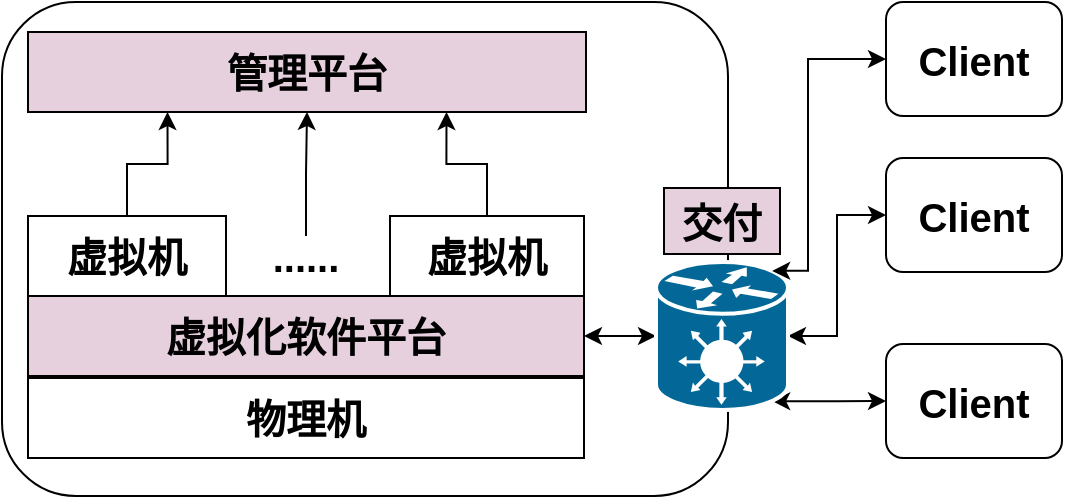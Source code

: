 <mxfile version="14.4.3" type="device"><diagram id="p_fh2zjkDN1qGgkeKK9r" name="第 1 页"><mxGraphModel dx="1106" dy="833" grid="0" gridSize="10" guides="1" tooltips="1" connect="1" arrows="1" fold="1" page="0" pageScale="1" pageWidth="827" pageHeight="1169" math="0" shadow="0"><root><mxCell id="0"/><mxCell id="1" parent="0"/><mxCell id="ucDNLckmI8tHaKeayEm0-12" value="" style="rounded=1;whiteSpace=wrap;html=1;fillColor=#FFFFFF;" vertex="1" parent="1"><mxGeometry x="109" y="386" width="363" height="247" as="geometry"/></mxCell><mxCell id="ucDNLckmI8tHaKeayEm0-1" value="&lt;font style=&quot;font-size: 20px&quot;&gt;&lt;b&gt;物理机&lt;/b&gt;&lt;/font&gt;" style="rounded=0;whiteSpace=wrap;html=1;fillColor=#FFFFFF;" vertex="1" parent="1"><mxGeometry x="122" y="574" width="278" height="40" as="geometry"/></mxCell><mxCell id="ucDNLckmI8tHaKeayEm0-11" style="edgeStyle=orthogonalEdgeStyle;rounded=0;orthogonalLoop=1;jettySize=auto;html=1;startArrow=classic;startFill=1;entryX=0;entryY=0.5;entryDx=0;entryDy=0;entryPerimeter=0;" edge="1" parent="1" source="ucDNLckmI8tHaKeayEm0-2" target="ucDNLckmI8tHaKeayEm0-13"><mxGeometry relative="1" as="geometry"><mxPoint x="464" y="553" as="targetPoint"/></mxGeometry></mxCell><mxCell id="ucDNLckmI8tHaKeayEm0-2" value="&lt;font style=&quot;font-size: 20px&quot;&gt;&lt;b&gt;虚拟化软件平台&lt;/b&gt;&lt;/font&gt;" style="rounded=0;whiteSpace=wrap;html=1;fillColor=#E6D0DE;" vertex="1" parent="1"><mxGeometry x="122" y="533" width="278" height="40" as="geometry"/></mxCell><mxCell id="ucDNLckmI8tHaKeayEm0-8" style="edgeStyle=orthogonalEdgeStyle;rounded=0;orthogonalLoop=1;jettySize=auto;html=1;exitX=0.5;exitY=0;exitDx=0;exitDy=0;entryX=0.25;entryY=1;entryDx=0;entryDy=0;" edge="1" parent="1" source="ucDNLckmI8tHaKeayEm0-3" target="ucDNLckmI8tHaKeayEm0-4"><mxGeometry relative="1" as="geometry"/></mxCell><mxCell id="ucDNLckmI8tHaKeayEm0-3" value="&lt;font style=&quot;font-size: 20px&quot;&gt;&lt;b&gt;虚拟机&lt;/b&gt;&lt;/font&gt;" style="rounded=0;whiteSpace=wrap;html=1;fillColor=#FFFFFF;" vertex="1" parent="1"><mxGeometry x="122" y="493" width="99" height="40" as="geometry"/></mxCell><mxCell id="ucDNLckmI8tHaKeayEm0-4" value="&lt;font style=&quot;font-size: 20px&quot;&gt;&lt;b&gt;管理平台&lt;/b&gt;&lt;/font&gt;" style="rounded=0;whiteSpace=wrap;html=1;fillColor=#E6D0DE;" vertex="1" parent="1"><mxGeometry x="122" y="401" width="279" height="40" as="geometry"/></mxCell><mxCell id="ucDNLckmI8tHaKeayEm0-9" style="edgeStyle=orthogonalEdgeStyle;rounded=0;orthogonalLoop=1;jettySize=auto;html=1;entryX=0.75;entryY=1;entryDx=0;entryDy=0;" edge="1" parent="1" source="ucDNLckmI8tHaKeayEm0-6" target="ucDNLckmI8tHaKeayEm0-4"><mxGeometry relative="1" as="geometry"/></mxCell><mxCell id="ucDNLckmI8tHaKeayEm0-6" value="&lt;font style=&quot;font-size: 20px&quot;&gt;&lt;b&gt;虚拟机&lt;/b&gt;&lt;/font&gt;" style="rounded=0;whiteSpace=wrap;html=1;fillColor=#FFFFFF;" vertex="1" parent="1"><mxGeometry x="303" y="493" width="97" height="40" as="geometry"/></mxCell><mxCell id="ucDNLckmI8tHaKeayEm0-10" style="edgeStyle=orthogonalEdgeStyle;rounded=0;orthogonalLoop=1;jettySize=auto;html=1;" edge="1" parent="1" source="ucDNLckmI8tHaKeayEm0-7" target="ucDNLckmI8tHaKeayEm0-4"><mxGeometry relative="1" as="geometry"/></mxCell><mxCell id="ucDNLckmI8tHaKeayEm0-7" value="&lt;font style=&quot;font-size: 20px&quot;&gt;&lt;b&gt;......&lt;/b&gt;&lt;/font&gt;" style="text;html=1;strokeColor=none;fillColor=none;align=center;verticalAlign=middle;whiteSpace=wrap;rounded=0;" vertex="1" parent="1"><mxGeometry x="241" y="503" width="40" height="20" as="geometry"/></mxCell><mxCell id="ucDNLckmI8tHaKeayEm0-20" style="edgeStyle=orthogonalEdgeStyle;rounded=0;orthogonalLoop=1;jettySize=auto;html=1;startArrow=classic;startFill=1;exitX=1;exitY=0.5;exitDx=0;exitDy=0;exitPerimeter=0;" edge="1" parent="1" source="ucDNLckmI8tHaKeayEm0-13" target="ucDNLckmI8tHaKeayEm0-17"><mxGeometry relative="1" as="geometry"/></mxCell><mxCell id="ucDNLckmI8tHaKeayEm0-21" style="edgeStyle=orthogonalEdgeStyle;rounded=0;orthogonalLoop=1;jettySize=auto;html=1;exitX=0.88;exitY=0.94;exitDx=0;exitDy=0;exitPerimeter=0;entryX=0;entryY=0.5;entryDx=0;entryDy=0;startArrow=classic;startFill=1;" edge="1" parent="1" source="ucDNLckmI8tHaKeayEm0-13" target="ucDNLckmI8tHaKeayEm0-18"><mxGeometry relative="1" as="geometry"/></mxCell><mxCell id="ucDNLckmI8tHaKeayEm0-13" value="" style="shape=mxgraph.cisco.hubs_and_gateways.generic_gateway;html=1;pointerEvents=1;dashed=0;fillColor=#036897;strokeColor=#ffffff;strokeWidth=2;verticalLabelPosition=bottom;verticalAlign=top;align=center;outlineConnect=0;" vertex="1" parent="1"><mxGeometry x="436" y="516" width="66" height="74" as="geometry"/></mxCell><mxCell id="ucDNLckmI8tHaKeayEm0-19" style="edgeStyle=orthogonalEdgeStyle;rounded=0;orthogonalLoop=1;jettySize=auto;html=1;entryX=0.88;entryY=0.06;entryDx=0;entryDy=0;entryPerimeter=0;startArrow=classic;startFill=1;" edge="1" parent="1" source="ucDNLckmI8tHaKeayEm0-14" target="ucDNLckmI8tHaKeayEm0-13"><mxGeometry relative="1" as="geometry"><Array as="points"><mxPoint x="512" y="415"/><mxPoint x="512" y="520"/></Array></mxGeometry></mxCell><mxCell id="ucDNLckmI8tHaKeayEm0-14" value="&lt;font style=&quot;font-size: 20px&quot;&gt;&lt;b&gt;Client&lt;/b&gt;&lt;/font&gt;" style="rounded=1;whiteSpace=wrap;html=1;fillColor=#FFFFFF;" vertex="1" parent="1"><mxGeometry x="551" y="386" width="88" height="57" as="geometry"/></mxCell><mxCell id="ucDNLckmI8tHaKeayEm0-17" value="&lt;font style=&quot;font-size: 20px&quot;&gt;&lt;b&gt;Client&lt;/b&gt;&lt;/font&gt;" style="rounded=1;whiteSpace=wrap;html=1;fillColor=#FFFFFF;" vertex="1" parent="1"><mxGeometry x="551" y="464" width="88" height="57" as="geometry"/></mxCell><mxCell id="ucDNLckmI8tHaKeayEm0-18" value="&lt;font style=&quot;font-size: 20px&quot;&gt;&lt;b&gt;Client&lt;/b&gt;&lt;/font&gt;" style="rounded=1;whiteSpace=wrap;html=1;fillColor=#FFFFFF;" vertex="1" parent="1"><mxGeometry x="551" y="557" width="88" height="57" as="geometry"/></mxCell><mxCell id="ucDNLckmI8tHaKeayEm0-22" value="&lt;span style=&quot;font-size: 20px&quot;&gt;&lt;b&gt;交付&lt;/b&gt;&lt;/span&gt;" style="rounded=0;whiteSpace=wrap;html=1;fillColor=#E6D0DE;" vertex="1" parent="1"><mxGeometry x="440" y="479" width="58" height="33" as="geometry"/></mxCell></root></mxGraphModel></diagram></mxfile>